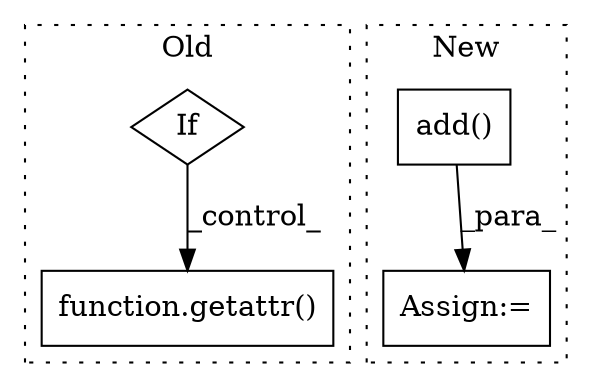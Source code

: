 digraph G {
subgraph cluster0 {
1 [label="function.getattr()" a="75" s="1799,1833" l="8,1" shape="box"];
4 [label="If" a="96" s="1717" l="0" shape="diamond"];
label = "Old";
style="dotted";
}
subgraph cluster1 {
2 [label="add()" a="75" s="2529,2541" l="8,1" shape="box"];
3 [label="Assign:=" a="68" s="2526" l="3" shape="box"];
label = "New";
style="dotted";
}
2 -> 3 [label="_para_"];
4 -> 1 [label="_control_"];
}